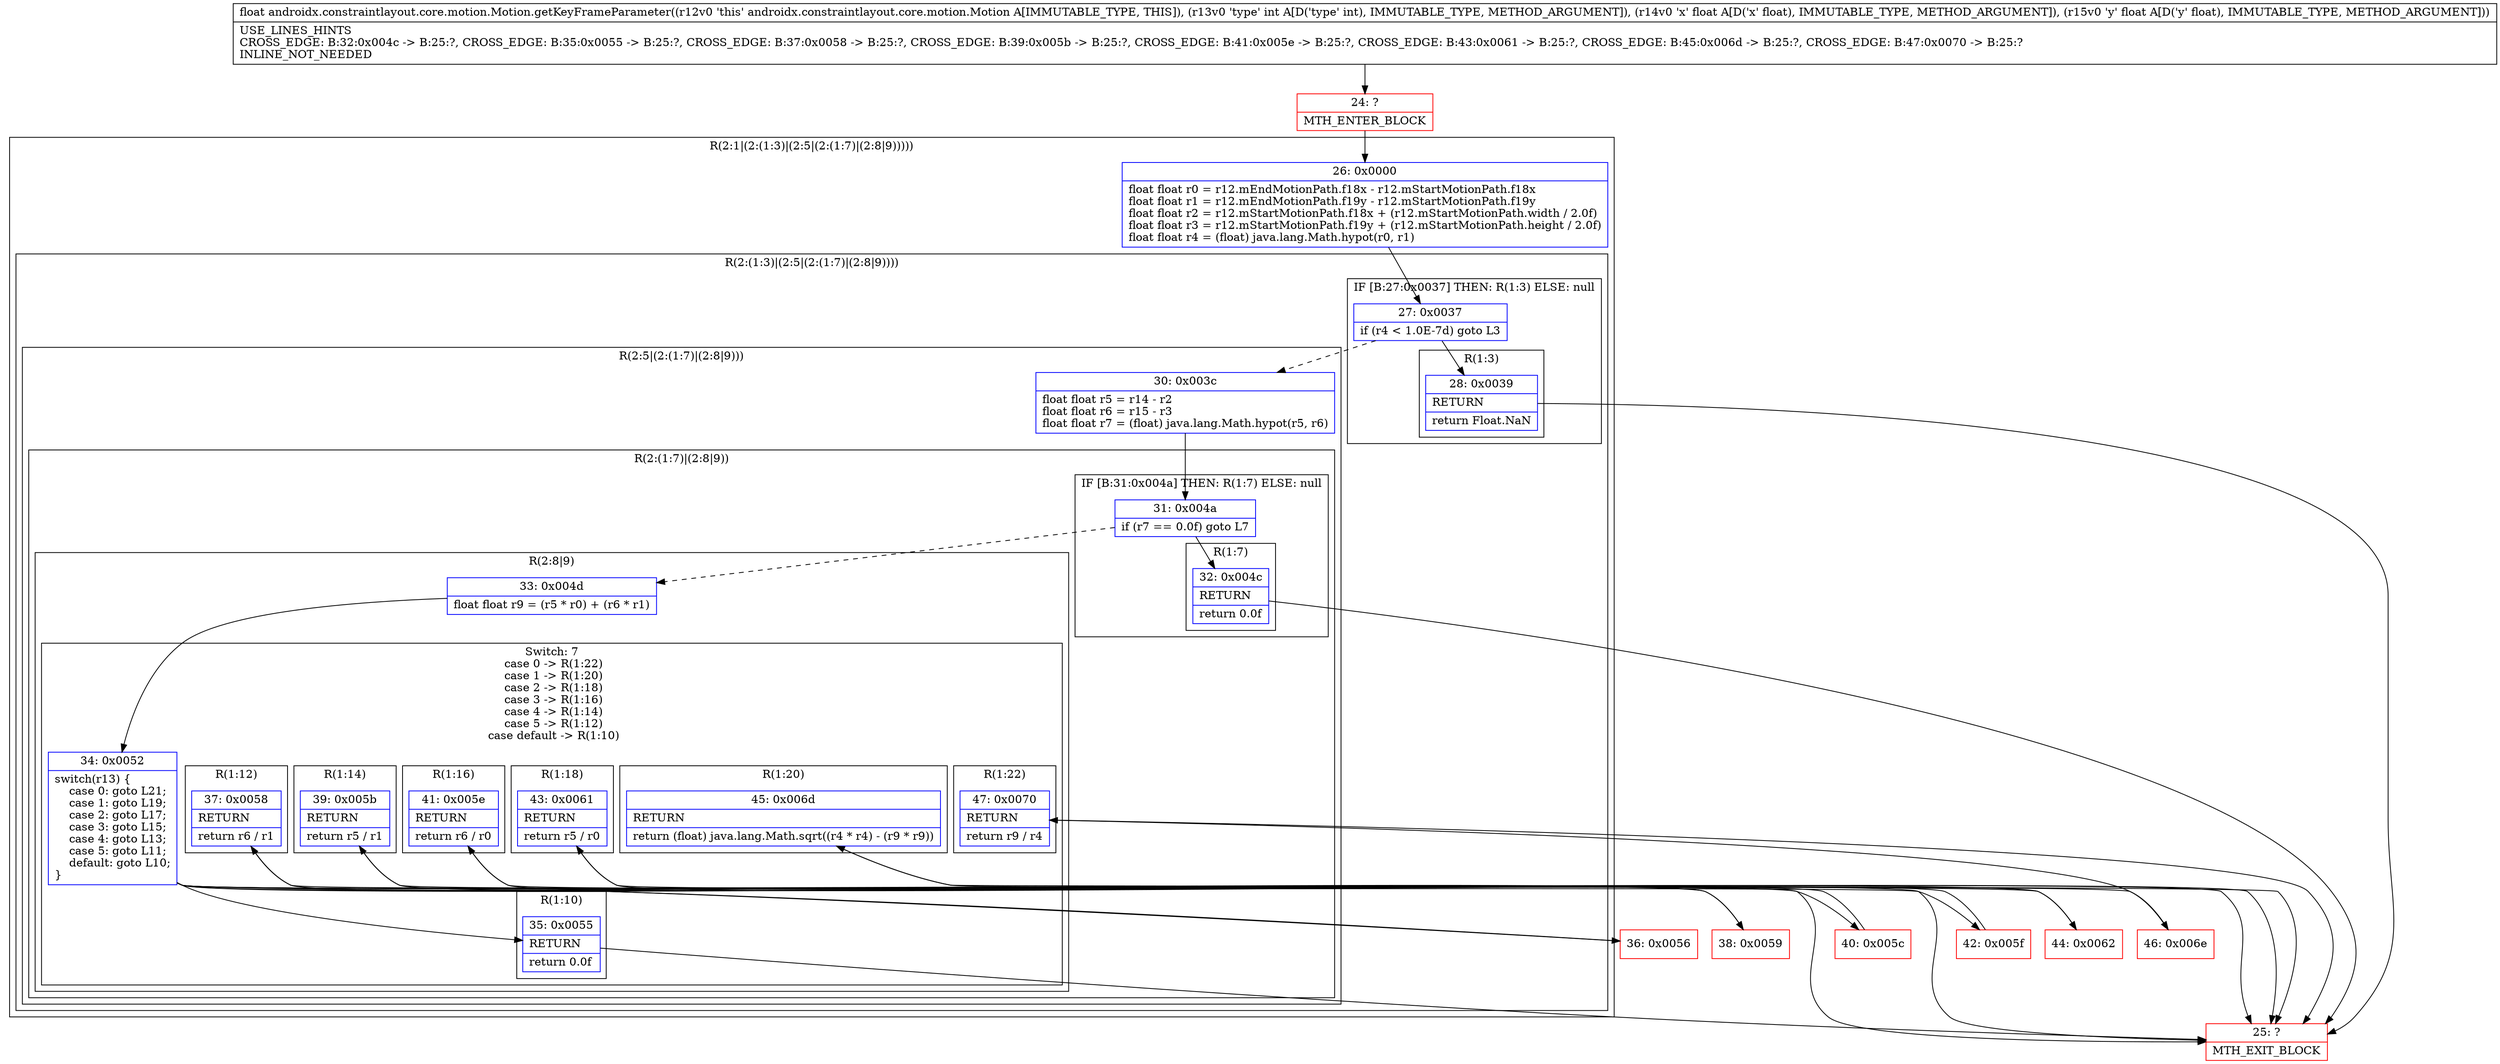 digraph "CFG forandroidx.constraintlayout.core.motion.Motion.getKeyFrameParameter(IFF)F" {
subgraph cluster_Region_1838773121 {
label = "R(2:1|(2:(1:3)|(2:5|(2:(1:7)|(2:8|9)))))";
node [shape=record,color=blue];
Node_26 [shape=record,label="{26\:\ 0x0000|float float r0 = r12.mEndMotionPath.f18x \- r12.mStartMotionPath.f18x\lfloat float r1 = r12.mEndMotionPath.f19y \- r12.mStartMotionPath.f19y\lfloat float r2 = r12.mStartMotionPath.f18x + (r12.mStartMotionPath.width \/ 2.0f)\lfloat float r3 = r12.mStartMotionPath.f19y + (r12.mStartMotionPath.height \/ 2.0f)\lfloat float r4 = (float) java.lang.Math.hypot(r0, r1)\l}"];
subgraph cluster_Region_827514332 {
label = "R(2:(1:3)|(2:5|(2:(1:7)|(2:8|9))))";
node [shape=record,color=blue];
subgraph cluster_IfRegion_908999038 {
label = "IF [B:27:0x0037] THEN: R(1:3) ELSE: null";
node [shape=record,color=blue];
Node_27 [shape=record,label="{27\:\ 0x0037|if (r4 \< 1.0E\-7d) goto L3\l}"];
subgraph cluster_Region_129831364 {
label = "R(1:3)";
node [shape=record,color=blue];
Node_28 [shape=record,label="{28\:\ 0x0039|RETURN\l|return Float.NaN\l}"];
}
}
subgraph cluster_Region_1602542519 {
label = "R(2:5|(2:(1:7)|(2:8|9)))";
node [shape=record,color=blue];
Node_30 [shape=record,label="{30\:\ 0x003c|float float r5 = r14 \- r2\lfloat float r6 = r15 \- r3\lfloat float r7 = (float) java.lang.Math.hypot(r5, r6)\l}"];
subgraph cluster_Region_576585531 {
label = "R(2:(1:7)|(2:8|9))";
node [shape=record,color=blue];
subgraph cluster_IfRegion_803326376 {
label = "IF [B:31:0x004a] THEN: R(1:7) ELSE: null";
node [shape=record,color=blue];
Node_31 [shape=record,label="{31\:\ 0x004a|if (r7 == 0.0f) goto L7\l}"];
subgraph cluster_Region_514940080 {
label = "R(1:7)";
node [shape=record,color=blue];
Node_32 [shape=record,label="{32\:\ 0x004c|RETURN\l|return 0.0f\l}"];
}
}
subgraph cluster_Region_1381333498 {
label = "R(2:8|9)";
node [shape=record,color=blue];
Node_33 [shape=record,label="{33\:\ 0x004d|float float r9 = (r5 * r0) + (r6 * r1)\l}"];
subgraph cluster_SwitchRegion_967499399 {
label = "Switch: 7
 case 0 -> R(1:22)
 case 1 -> R(1:20)
 case 2 -> R(1:18)
 case 3 -> R(1:16)
 case 4 -> R(1:14)
 case 5 -> R(1:12)
 case default -> R(1:10)";
node [shape=record,color=blue];
Node_34 [shape=record,label="{34\:\ 0x0052|switch(r13) \{\l    case 0: goto L21;\l    case 1: goto L19;\l    case 2: goto L17;\l    case 3: goto L15;\l    case 4: goto L13;\l    case 5: goto L11;\l    default: goto L10;\l\}\l}"];
subgraph cluster_Region_1648211478 {
label = "R(1:22)";
node [shape=record,color=blue];
Node_47 [shape=record,label="{47\:\ 0x0070|RETURN\l|return r9 \/ r4\l}"];
}
subgraph cluster_Region_1455552932 {
label = "R(1:20)";
node [shape=record,color=blue];
Node_45 [shape=record,label="{45\:\ 0x006d|RETURN\l|return (float) java.lang.Math.sqrt((r4 * r4) \- (r9 * r9))\l}"];
}
subgraph cluster_Region_2031434441 {
label = "R(1:18)";
node [shape=record,color=blue];
Node_43 [shape=record,label="{43\:\ 0x0061|RETURN\l|return r5 \/ r0\l}"];
}
subgraph cluster_Region_1356280467 {
label = "R(1:16)";
node [shape=record,color=blue];
Node_41 [shape=record,label="{41\:\ 0x005e|RETURN\l|return r6 \/ r0\l}"];
}
subgraph cluster_Region_1987331699 {
label = "R(1:14)";
node [shape=record,color=blue];
Node_39 [shape=record,label="{39\:\ 0x005b|RETURN\l|return r5 \/ r1\l}"];
}
subgraph cluster_Region_253193198 {
label = "R(1:12)";
node [shape=record,color=blue];
Node_37 [shape=record,label="{37\:\ 0x0058|RETURN\l|return r6 \/ r1\l}"];
}
subgraph cluster_Region_1450625863 {
label = "R(1:10)";
node [shape=record,color=blue];
Node_35 [shape=record,label="{35\:\ 0x0055|RETURN\l|return 0.0f\l}"];
}
}
}
}
}
}
}
Node_24 [shape=record,color=red,label="{24\:\ ?|MTH_ENTER_BLOCK\l}"];
Node_25 [shape=record,color=red,label="{25\:\ ?|MTH_EXIT_BLOCK\l}"];
Node_36 [shape=record,color=red,label="{36\:\ 0x0056}"];
Node_38 [shape=record,color=red,label="{38\:\ 0x0059}"];
Node_40 [shape=record,color=red,label="{40\:\ 0x005c}"];
Node_42 [shape=record,color=red,label="{42\:\ 0x005f}"];
Node_44 [shape=record,color=red,label="{44\:\ 0x0062}"];
Node_46 [shape=record,color=red,label="{46\:\ 0x006e}"];
MethodNode[shape=record,label="{float androidx.constraintlayout.core.motion.Motion.getKeyFrameParameter((r12v0 'this' androidx.constraintlayout.core.motion.Motion A[IMMUTABLE_TYPE, THIS]), (r13v0 'type' int A[D('type' int), IMMUTABLE_TYPE, METHOD_ARGUMENT]), (r14v0 'x' float A[D('x' float), IMMUTABLE_TYPE, METHOD_ARGUMENT]), (r15v0 'y' float A[D('y' float), IMMUTABLE_TYPE, METHOD_ARGUMENT]))  | USE_LINES_HINTS\lCROSS_EDGE: B:32:0x004c \-\> B:25:?, CROSS_EDGE: B:35:0x0055 \-\> B:25:?, CROSS_EDGE: B:37:0x0058 \-\> B:25:?, CROSS_EDGE: B:39:0x005b \-\> B:25:?, CROSS_EDGE: B:41:0x005e \-\> B:25:?, CROSS_EDGE: B:43:0x0061 \-\> B:25:?, CROSS_EDGE: B:45:0x006d \-\> B:25:?, CROSS_EDGE: B:47:0x0070 \-\> B:25:?\lINLINE_NOT_NEEDED\l}"];
MethodNode -> Node_24;Node_26 -> Node_27;
Node_27 -> Node_28;
Node_27 -> Node_30[style=dashed];
Node_28 -> Node_25;
Node_30 -> Node_31;
Node_31 -> Node_32;
Node_31 -> Node_33[style=dashed];
Node_32 -> Node_25;
Node_33 -> Node_34;
Node_34 -> Node_35;
Node_34 -> Node_36;
Node_34 -> Node_38;
Node_34 -> Node_40;
Node_34 -> Node_42;
Node_34 -> Node_44;
Node_34 -> Node_46;
Node_47 -> Node_25;
Node_45 -> Node_25;
Node_43 -> Node_25;
Node_41 -> Node_25;
Node_39 -> Node_25;
Node_37 -> Node_25;
Node_35 -> Node_25;
Node_24 -> Node_26;
Node_36 -> Node_37;
Node_38 -> Node_39;
Node_40 -> Node_41;
Node_42 -> Node_43;
Node_44 -> Node_45;
Node_46 -> Node_47;
}

